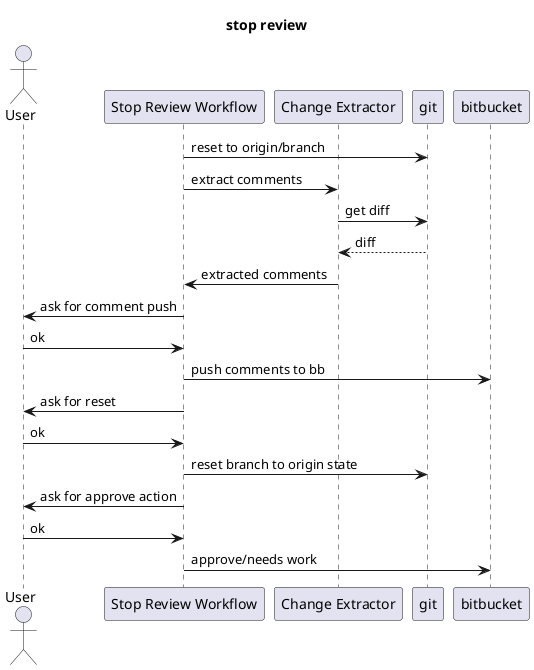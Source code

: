 @startuml
title stop review
actor User as u
participant "Stop Review Workflow" as rs
participant "Change Extractor" as ce
participant "git"
participant "bitbucket" as bb

rs -> git : reset to origin/branch
rs -> ce : extract comments
ce -> git : get diff
git -->ce : diff
ce -> rs : extracted comments
rs -> u : ask for comment push
u -> rs : ok
rs -> bb : push comments to bb
rs -> u : ask for reset
u -> rs : ok
rs -> git : reset branch to origin state
rs -> u : ask for approve action
u -> rs : ok
rs -> bb : approve/needs work

@enduml
